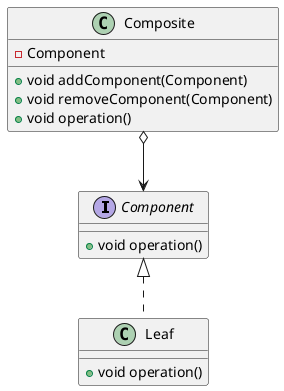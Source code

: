 @startuml

interface Component {
    + void operation()
}

class Leaf implements Component {
    + void operation()
}

class Composite {
    - Component
    + void addComponent(Component)
    + void removeComponent(Component)
    + void operation()
}

Composite o--> Component

@enduml